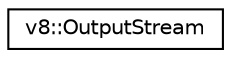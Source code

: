 digraph "Graphical Class Hierarchy"
{
  edge [fontname="Helvetica",fontsize="10",labelfontname="Helvetica",labelfontsize="10"];
  node [fontname="Helvetica",fontsize="10",shape=record];
  rankdir="LR";
  Node1 [label="v8::OutputStream",height=0.2,width=0.4,color="black", fillcolor="white", style="filled",URL="$classv8_1_1OutputStream.html"];
}
